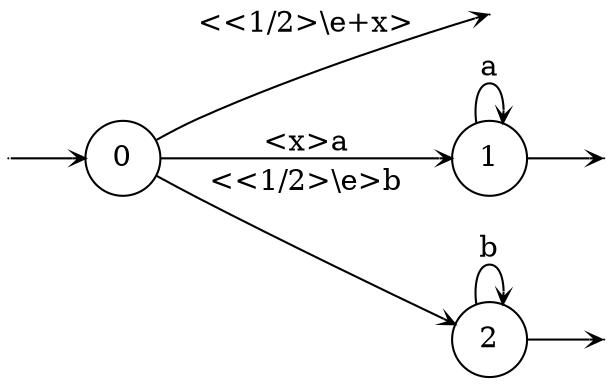 digraph
{
  vcsn_context = "[ab]? → RatE[[x]? → ℚ]"
  rankdir = LR
  edge [arrowhead = vee, arrowsize = .6]
  {
    node [shape = point, width = 0]
    I0
    F0
    F1
    F2
  }
  {
    node [shape = circle, style = rounded, width = 0.5]
    0
    1
    2
  }
  I0 -> 0
  0 -> F0 [label = "<<1/2>\\e+x>"]
  0 -> 1 [label = "<x>a"]
  0 -> 2 [label = "<<1/2>\\e>b"]
  1 -> F1
  1 -> 1 [label = "a"]
  2 -> F2
  2 -> 2 [label = "b"]
}
